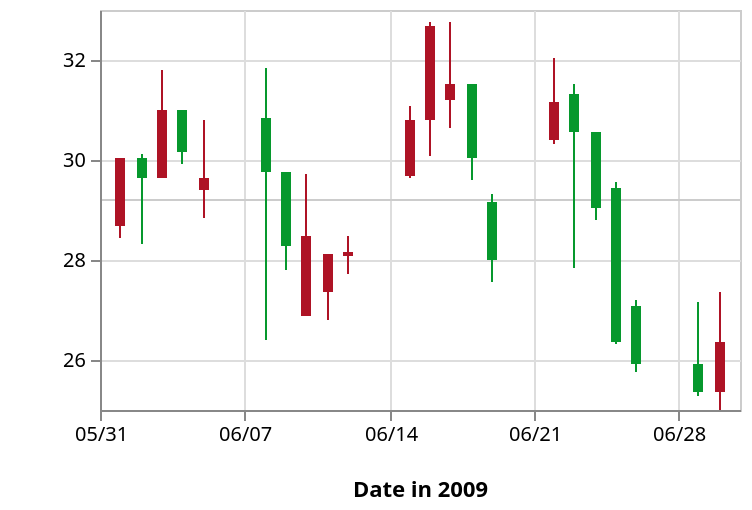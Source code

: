 {
    "$schema": "https://vega.github.io/schema/vega/v3.0.json",
    "description": "A candlestick chart inspired from Protovis(http://mbostock.github.io/protovis/ex/candlestick.html)",
    "autosize": "pad",
    "padding": 5,
    "encode": {
        "update": {
            "stroke": {
                "value": "#ccc"
            },
            "fill": {
                "value": "transparent"
            }
        }
    },
    "data": [
        {
            "name": "source_0",
            "values": [
                {
                    "date": "01-Jun-2009",
                    "open": 28.7,
                    "high": 30.05,
                    "low": 28.45,
                    "close": 30.04,
                    "signal": "short",
                    "ret": -4.89396411092985
                },
                {
                    "date": "02-Jun-2009",
                    "open": 30.04,
                    "high": 30.13,
                    "low": 28.3,
                    "close": 29.63,
                    "signal": "short",
                    "ret": -0.322580645161295
                },
                {
                    "date": "03-Jun-2009",
                    "open": 29.62,
                    "high": 31.79,
                    "low": 29.62,
                    "close": 31.02,
                    "signal": "short",
                    "ret": 3.68663594470045
                },
                {
                    "date": "04-Jun-2009",
                    "open": 31.02,
                    "high": 31.02,
                    "low": 29.92,
                    "close": 30.18,
                    "signal": "short",
                    "ret": 4.51010886469673
                },
                {
                    "date": "05-Jun-2009",
                    "open": 29.39,
                    "high": 30.81,
                    "low": 28.85,
                    "close": 29.62,
                    "signal": "short",
                    "ret": 6.08424336973478
                },
                {
                    "date": "08-Jun-2009",
                    "open": 30.84,
                    "high": 31.82,
                    "low": 26.41,
                    "close": 29.77,
                    "signal": "short",
                    "ret": 1.2539184952978
                },
                {
                    "date": "09-Jun-2009",
                    "open": 29.77,
                    "high": 29.77,
                    "low": 27.79,
                    "close": 28.27,
                    "signal": "short",
                    "ret": -5.02431118314424
                },
                {
                    "date": "10-Jun-2009",
                    "open": 26.9,
                    "high": 29.74,
                    "low": 26.9,
                    "close": 28.46,
                    "signal": "short",
                    "ret": -5.46623794212217
                },
                {
                    "date": "11-Jun-2009",
                    "open": 27.36,
                    "high": 28.11,
                    "low": 26.81,
                    "close": 28.11,
                    "signal": "short",
                    "ret": -8.3743842364532
                },
                {
                    "date": "12-Jun-2009",
                    "open": 28.08,
                    "high": 28.5,
                    "low": 27.73,
                    "close": 28.15,
                    "signal": "short",
                    "ret": -5.52763819095477
                },
                {
                    "date": "15-Jun-2009",
                    "open": 29.7,
                    "high": 31.09,
                    "low": 29.64,
                    "close": 30.81,
                    "signal": "long",
                    "ret": 3.4920634920635
                },
                {
                    "date": "16-Jun-2009",
                    "open": 30.81,
                    "high": 32.75,
                    "low": 30.07,
                    "close": 32.68,
                    "signal": "short",
                    "ret": 0.155038759689914
                },
                {
                    "date": "17-Jun-2009",
                    "open": 31.19,
                    "high": 32.77,
                    "low": 30.64,
                    "close": 31.54,
                    "signal": "short",
                    "ret": 5.82822085889571
                },
                {
                    "date": "18-Jun-2009",
                    "open": 31.54,
                    "high": 31.54,
                    "low": 29.6,
                    "close": 30.03,
                    "signal": "short",
                    "ret": 8.17610062893082
                },
                {
                    "date": "19-Jun-2009",
                    "open": 29.16,
                    "high": 29.32,
                    "low": 27.56,
                    "close": 27.99,
                    "signal": "short",
                    "ret": 8.59872611464968
                },
                {
                    "date": "22-Jun-2009",
                    "open": 30.4,
                    "high": 32.05,
                    "low": 30.3,
                    "close": 31.17,
                    "signal": "short",
                    "ret": 15.4907975460123
                },
                {
                    "date": "23-Jun-2009",
                    "open": 31.3,
                    "high": 31.54,
                    "low": 27.83,
                    "close": 30.58,
                    "signal": "short",
                    "ret": 11.7370892018779
                },
                {
                    "date": "24-Jun-2009",
                    "open": 30.58,
                    "high": 30.58,
                    "low": 28.79,
                    "close": 29.05,
                    "signal": "long",
                    "ret": -10.4234527687296
                },
                {
                    "date": "25-Jun-2009",
                    "open": 29.45,
                    "high": 29.56,
                    "low": 26.3,
                    "close": 26.36,
                    "signal": "long",
                    "ret": 0
                },
                {
                    "date": "26-Jun-2009",
                    "open": 27.09,
                    "high": 27.22,
                    "low": 25.76,
                    "close": 25.93,
                    "signal": "long",
                    "ret": 0
                },
                {
                    "date": "29-Jun-2009",
                    "open": 25.93,
                    "high": 27.18,
                    "low": 25.29,
                    "close": 25.35,
                    "signal": "long",
                    "ret": 5.26315789473684
                },
                {
                    "date": "30-Jun-2009",
                    "open": 25.36,
                    "high": 27.38,
                    "low": 25.02,
                    "close": 26.35,
                    "signal": "long",
                    "ret": 6.73758865248228
                }
            ]
        },
        {
            "name": "data_0",
            "source": "source_0",
            "transform": [
                {
                    "type": "formula",
                    "expr": "datum.open > datum.close",
                    "as": "isIncrease"
                },
                {
                    "type": "formula",
                    "expr": "(datum.open + datum.close)/2",
                    "as": "mid"
                }
            ]
        },
        {
            "name": "data_1",
            "source": "data_0",
            "transform": [
                {
                    "type": "formula",
                    "expr": "toNumber(datum[\"mid\"])",
                    "as": "mid"
                },
                {
                    "type": "aggregate",
                    "groupby": [],
                    "ops": [
                        "mean"
                    ],
                    "fields": [
                        "mid"
                    ],
                    "as": [
                        "mean_mid"
                    ]
                }
            ]
        },
        {
            "name": "data_2",
            "source": "data_0",
            "transform": [
                {
                    "type": "formula",
                    "expr": "toDate(datum[\"date\"])",
                    "as": "date"
                },
                {
                    "type": "formula",
                    "expr": "toNumber(datum[\"low\"])",
                    "as": "low"
                },
                {
                    "type": "formula",
                    "expr": "toNumber(datum[\"high\"])",
                    "as": "high"
                },
                {
                    "type": "filter",
                    "expr": "datum[\"date\"] !== null && !isNaN(datum[\"date\"]) && datum[\"low\"] !== null && !isNaN(datum[\"low\"])"
                },
                {
                    "type": "formula",
                    "as": "yearmonthdate_date",
                    "expr": "datetime(year(datum[\"date\"]), month(datum[\"date\"]), date(datum[\"date\"]), 0, 0, 0, 0)"
                }
            ]
        },
        {
            "name": "data_3",
            "source": "data_0",
            "transform": [
                {
                    "type": "formula",
                    "expr": "toDate(datum[\"date\"])",
                    "as": "date"
                },
                {
                    "type": "formula",
                    "expr": "toNumber(datum[\"open\"])",
                    "as": "open"
                },
                {
                    "type": "formula",
                    "expr": "toNumber(datum[\"close\"])",
                    "as": "close"
                },
                {
                    "type": "filter",
                    "expr": "datum[\"date\"] !== null && !isNaN(datum[\"date\"]) && datum[\"open\"] !== null && !isNaN(datum[\"open\"])"
                },
                {
                    "type": "formula",
                    "as": "yearmonthdate_date",
                    "expr": "datetime(year(datum[\"date\"]), month(datum[\"date\"]), date(datum[\"date\"]), 0, 0, 0, 0)"
                }
            ]
        }
    ],
    "signals": [
        {
            "name": "width",
            "update": "320"
        },
        {
            "name": "height",
            "update": "200"
        }
    ],
    "marks": [
        {
            "name": "layer_0_marks",
            "type": "rule",
            "from": {
                "data": "data_1"
            },
            "encode": {
                "update": {
                    "x": {
                        "value": 0
                    },
                    "y": {
                        "scale": "y",
                        "field": "mean_mid"
                    },
                    "x2": {
                        "field": {
                            "group": "width"
                        }
                    },
                    "stroke": {
                        "value": "fff"
                    }
                }
            }
        },
        {
            "name": "layer_1_marks",
            "type": "rule",
            "from": {
                "data": "data_2"
            },
            "encode": {
                "update": {
                    "x": {
                        "scale": "x",
                        "field": "yearmonthdate_date"
                    },
                    "y": {
                        "scale": "y",
                        "field": "low"
                    },
                    "y2": {
                        "scale": "y",
                        "field": "high"
                    },
                    "stroke": {
                        "scale": "color",
                        "field": "isIncrease"
                    }
                }
            }
        },
        {
            "name": "layer_2_marks",
            "type": "rect",
            "role": "bar",
            "from": {
                "data": "data_3"
            },
            "encode": {
                "update": {
                    "xc": {
                        "scale": "x",
                        "field": "yearmonthdate_date"
                    },
                    "width": {
                        "value": 5
                    },
                    "y": {
                        "scale": "y",
                        "field": "open"
                    },
                    "y2": {
                        "scale": "y",
                        "field": "close"
                    },
                    "fill": {
                        "scale": "color",
                        "field": "isIncrease"
                    }
                }
            }
        }
    ],
    "scales": [
        {
            "name": "y",
            "type": "linear",
            "domain": {
                "fields": [
                    {
                        "data": "data_1",
                        "field": "mean_mid"
                    },
                    {
                        "data": "data_2",
                        "field": "low"
                    },
                    {
                        "data": "data_2",
                        "field": "high"
                    },
                    {
                        "data": "data_3",
                        "field": "open"
                    },
                    {
                        "data": "data_3",
                        "field": "close"
                    }
                ],
                "sort": true
            },
            "range": [
                {
                    "signal": "height"
                },
                0
            ],
            "zero": false,
            "round": true,
            "nice": true
        },
        {
            "name": "x",
            "type": "time",
            "domain": {
                "fields": [
                    {
                        "signal": "{data: datetime(2009, 4, 31, 0, 0, 0, 0)}"
                    },
                    {
                        "signal": "{data: datetime(2009, 6, 1, 0, 0, 0, 0)}"
                    },
                    {
                        "data": "data_3",
                        "field": "yearmonthdate_date"
                    }
                ],
                "sort": true
            },
            "range": [
                0,
                {
                    "signal": "width"
                }
            ],
            "round": true,
            "nice": "day"
        },
        {
            "name": "color",
            "type": "ordinal",
            "domain": {
                "fields": [
                    {
                        "data": "data_2",
                        "field": "isIncrease"
                    },
                    {
                        "data": "data_3",
                        "field": "isIncrease"
                    }
                ],
                "sort": true
            },
            "range": [
                "#ae1325",
                "#06982d"
            ]
        }
    ],
    "axes": [
        {
            "title": "Date in 2009",
            "scale": "x",
            "labelOverlap": true,
            "orient": "bottom",
            "tickCount": {
                "signal": "ceil(width/40)"
            },
            "zindex": 1,
            "encode": {
                "labels": {
                    "update": {
                        "text": {
                            "signal": "timeFormat(datum.value, '%m/%d')"
                        }
                    }
                }
            }
        },
        {
            "scale": "x",
            "domain": false,
            "grid": true,
            "labels": false,
            "maxExtent": 0,
            "minExtent": 0,
            "orient": "bottom",
            "tickCount": {
                "signal": "ceil(width/40)"
            },
            "ticks": false,
            "zindex": 0,
            "gridScale": "y"
        },
        {
            "title": "",
            "scale": "y",
            "labelOverlap": true,
            "orient": "left",
            "tickCount": {
                "signal": "ceil(height/40)"
            },
            "zindex": 1
        },
        {
            "scale": "y",
            "domain": false,
            "grid": true,
            "labels": false,
            "maxExtent": 0,
            "minExtent": 0,
            "orient": "left",
            "tickCount": {
                "signal": "ceil(height/40)"
            },
            "ticks": false,
            "zindex": 0,
            "gridScale": "x"
        }
    ],
    "config": {
        "axis": {
            "minExtent": 30,
            "domainColor": "#888",
            "tickColor": "#888"
        }
    }
}
